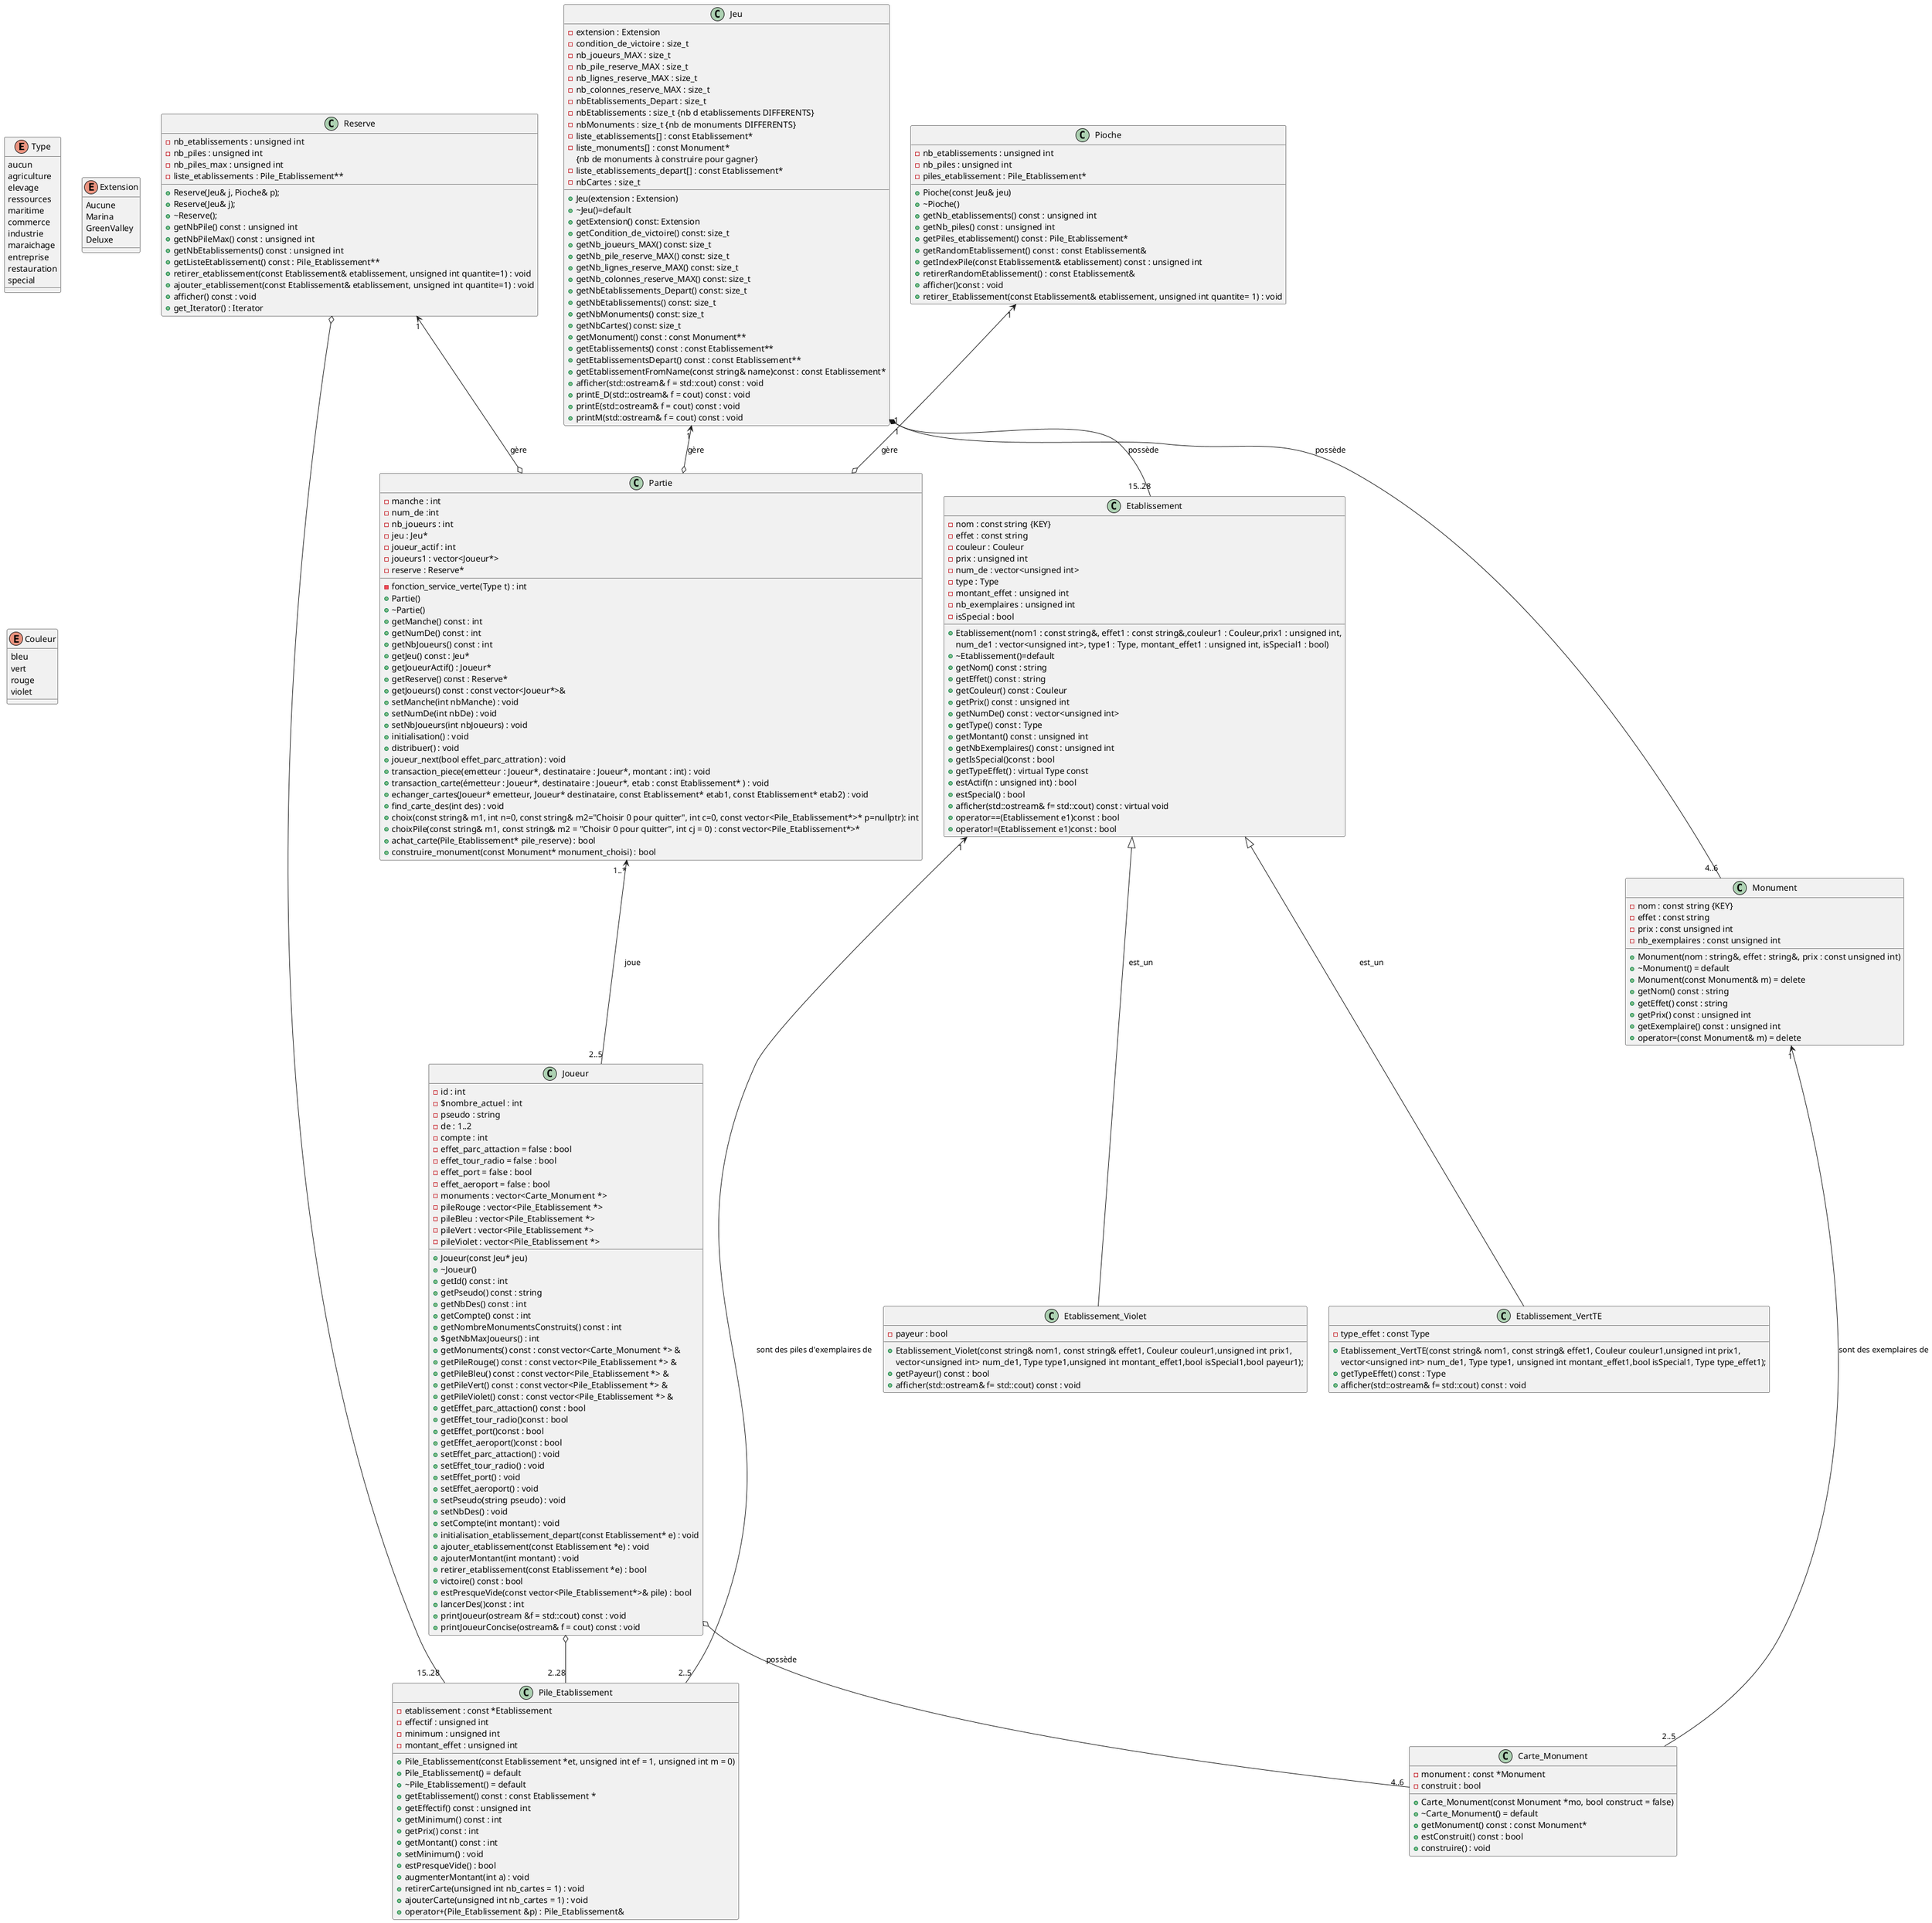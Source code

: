 @startuml


enum Type
enum Extension
enum Couleur
class Partie
class Jeu
class Monument
class Reserve
class Joueur
class Pile_Etablissement
class Pioche
class Etablissement

enum Type{
aucun
agriculture
elevage
ressources
maritime
commerce
industrie
maraichage
entreprise
restauration
special
}
enum Couleur {
bleu
vert
rouge
violet
}
enum Extension {
Aucune
Marina
GreenValley
Deluxe
}


class Jeu{
-extension : Extension
-condition_de_victoire : size_t
-nb_joueurs_MAX : size_t
-nb_pile_reserve_MAX : size_t
-nb_lignes_reserve_MAX : size_t
-nb_colonnes_reserve_MAX : size_t
-nbEtablissements_Depart : size_t
-nbEtablissements : size_t {nb d etablissements DIFFERENTS}
-nbMonuments : size_t {nb de monuments DIFFERENTS}
-liste_etablissements[] : const Etablissement* 
-liste_monuments[] : const Monument* 
{nb de monuments à construire pour gagner}
-liste_etablissements_depart[] : const Etablissement*
-nbCartes : size_t
}
Jeu : +Jeu(extension : Extension)
' Jeu : +Jeu(Extension e = Extension::Aucune, const size_t& cdv = 4, size_t nbj = 4,size_t nbpr = 15, size_t nblr = 3,
' Jeu : size_t nbcr = 5, size_t nbed = 2, size_t nbe = 15, size_t nbm = 4, size_t nbc = 108)
Jeu : + ~Jeu()=default

Jeu : +getExtension() const: Extension
Jeu : +getCondition_de_victoire() const: size_t
Jeu : +getNb_joueurs_MAX() const: size_t
Jeu : +getNb_pile_reserve_MAX() const: size_t
Jeu : +getNb_lignes_reserve_MAX() const: size_t
Jeu : +getNb_colonnes_reserve_MAX() const: size_t
Jeu : +getNbEtablissements_Depart() const: size_t
Jeu : +getNbEtablissements() const: size_t
Jeu : +getNbMonuments() const: size_t
Jeu : +getNbCartes() const: size_t
Jeu : +getMonument() const : const Monument**
Jeu : +getEtablissements() const : const Etablissement**
Jeu : +getEtablissementsDepart() const : const Etablissement** 
Jeu : +getEtablissementFromName(const string& name)const : const Etablissement* 

Jeu : +afficher(std::ostream& f = std::cout) const : void
Jeu : +printE_D(std::ostream& f = cout) const : void
Jeu : +printE(std::ostream& f = cout) const : void
Jeu : +printM(std::ostream& f = cout) const : void

class Etablissement{
 -nom : const string {KEY}
 -effet : const string
 -couleur : Couleur
 -prix : unsigned int
 -num_de : vector<unsigned int>
 -type : Type
 -montant_effet : unsigned int
 -nb_exemplaires : unsigned int
 -isSpecial : bool
}
Etablissement : +Etablissement(nom1 : const string&, effet1 : const string&,couleur1 : Couleur,prix1 : unsigned int,
Etablissement : num_de1 : vector<unsigned int>, type1 : Type, montant_effet1 : unsigned int, isSpecial1 : bool)
Etablissement : + ~Etablissement()=default

Etablissement : +getNom() const : string
Etablissement : +getEffet() const : string
Etablissement : +getCouleur() const : Couleur
Etablissement : +getPrix() const : unsigned int
Etablissement : +getNumDe() const : vector<unsigned int>
Etablissement : +getType() const : Type
Etablissement : +getMontant() const : unsigned int
Etablissement : +getNbExemplaires() const : unsigned int 
Etablissement : +getIsSpecial()const : bool
Etablissement : +getTypeEffet() : virtual Type const

Etablissement : +estActif(n : unsigned int) : bool
Etablissement : +estSpecial() : bool
Etablissement : +afficher(std::ostream& f= std::cout) const : virtual void
Etablissement : +operator==(Etablissement e1)const : bool
Etablissement : +operator!=(Etablissement e1)const : bool

class Etablissement_Violet{
 -payeur : bool
} 
'  TODO : Modifier l'ordre des types
Etablissement_Violet : +Etablissement_Violet(const string& nom1, const string& effet1, Couleur couleur1,unsigned int prix1,
Etablissement_Violet : vector<unsigned int> num_de1, Type type1,unsigned int montant_effet1,bool isSpecial1,bool payeur1);

Etablissement_Violet : +getPayeur() const : bool

Etablissement_Violet : +afficher(std::ostream& f= std::cout) const : void


class Etablissement_VertTE{
  -type_effet : const Type 
}
Etablissement_VertTE : +Etablissement_VertTE(const string& nom1, const string& effet1, Couleur couleur1,unsigned int prix1,    
Etablissement_VertTE : vector<unsigned int> num_de1, Type type1, unsigned int montant_effet1,bool isSpecial1, Type type_effet1);

Etablissement_VertTE : +getTypeEffet() const : Type 

Etablissement_VertTE : +afficher(std::ostream& f= std::cout) const : void

class Carte_Monument {
 -monument : const *Monument
 -construit : bool
}
Carte_Monument : +Carte_Monument(const Monument *mo, bool construct = false)
Carte_Monument : + ~Carte_Monument() = default

Carte_Monument : +getMonument() const : const Monument* 

Carte_Monument : +estConstruit() const : bool
Carte_Monument : +construire() : void


class  Joueur{
 -id : int
 -$nombre_actuel : int
 -pseudo : string
 -de : 1..2
 -compte : int
  -effet_parc_attaction = false : bool
  -effet_tour_radio = false : bool
  -effet_port = false : bool
  -effet_aeroport = false : bool
-monuments : vector<Carte_Monument *> 
-pileRouge : vector<Pile_Etablissement *>
-pileBleu : vector<Pile_Etablissement *>
-pileVert : vector<Pile_Etablissement *>
-pileViolet : vector<Pile_Etablissement *>
}
Joueur : +Joueur(const Jeu* jeu)
Joueur : + ~Joueur()

Joueur : +getId() const : int 
Joueur : +getPseudo() const : string 
Joueur : +getNbDes() const : int
Joueur : +getCompte() const : int
Joueur : +getNombreMonumentsConstruits() const : int
Joueur : +$getNbMaxJoueurs() : int
Joueur : +getMonuments() const : const vector<Carte_Monument *> &
Joueur : +getPileRouge() const : const vector<Pile_Etablissement *> & 
Joueur : +getPileBleu() const : const vector<Pile_Etablissement *> &
Joueur : +getPileVert() const : const vector<Pile_Etablissement *> &
Joueur : +getPileViolet() const : const vector<Pile_Etablissement *> &
Joueur : +getEffet_parc_attaction() const : bool
Joueur : +getEffet_tour_radio()const : bool
Joueur : +getEffet_port()const : bool
Joueur : +getEffet_aeroport()const : bool

Joueur : +setEffet_parc_attaction() : void
Joueur : +setEffet_tour_radio() : void
Joueur : +setEffet_port() : void
Joueur : +setEffet_aeroport() : void

Joueur : +setPseudo(string pseudo) : void
Joueur : +setNbDes() : void
Joueur : +setCompte(int montant) : void

Joueur : +initialisation_etablissement_depart(const Etablissement* e) : void
Joueur : +ajouter_etablissement(const Etablissement *e) : void
Joueur : +ajouterMontant(int montant) : void
Joueur : +retirer_etablissement(const Etablissement *e) : bool
Joueur : +victoire() const : bool
Joueur : +estPresqueVide(const vector<Pile_Etablissement*>& pile) : bool
Joueur : +lancerDes()const : int
Joueur : +printJoueur(ostream &f = std::cout) const : void
Joueur : +printJoueurConcise(ostream& f = cout) const : void
'Joueur : +nombreDePileActive(const vector<Pile_Etablissement*>& pile) : int

class Monument {
 -nom : const string {KEY}
 -effet : const string
 -prix : const unsigned int
 -nb_exemplaires : const unsigned int
}
Monument : +Monument(nom : string&, effet : string&, prix : const unsigned int)
Monument : + ~Monument() = default
Monument : +Monument(const Monument& m) = delete

Monument : +getNom() const : string
Monument : +getEffet() const : string
Monument : +getPrix() const : unsigned int
Monument : +getExemplaire() const : unsigned int

Monument : +operator=(const Monument& m) = delete


class Pile_Etablissement{
 -etablissement : const *Etablissement
 -effectif : unsigned int
  -minimum : unsigned int
  -montant_effet : unsigned int
}
Pile_Etablissement : +Pile_Etablissement(const Etablissement *et, unsigned int ef = 1, unsigned int m = 0)
Pile_Etablissement : +Pile_Etablissement() = default
Pile_Etablissement : + ~Pile_Etablissement() = default

Pile_Etablissement : +getEtablissement() const : const Etablissement * 
Pile_Etablissement : +getEffectif() const : unsigned int 
Pile_Etablissement : +getMinimum() const : int
Pile_Etablissement : +getPrix() const : int
Pile_Etablissement : +getMontant() const : int

Pile_Etablissement : +setMinimum() : void

Pile_Etablissement : +estPresqueVide() : bool 
Pile_Etablissement : +augmenterMontant(int a) : void 
Pile_Etablissement : +retirerCarte(unsigned int nb_cartes = 1) : void
Pile_Etablissement : +ajouterCarte(unsigned int nb_cartes = 1) : void
Pile_Etablissement : +operator+(Pile_Etablissement &p) : Pile_Etablissement& 



class Pioche{
' -etablissements :*Pile_Etablissement[]
  -nb_etablissements : unsigned int 
  -nb_piles : unsigned int 
  -piles_etablissement : Pile_Etablissement* 
}
Pioche : +Pioche(const Jeu& jeu)
Pioche : + ~Pioche()

Pioche : +getNb_etablissements() const : unsigned int 
Pioche : +getNb_piles() const : unsigned int 
Pioche : +getPiles_etablissement() const : Pile_Etablissement*
Pioche : +getRandomEtablissement() const : const Etablissement& 
Pioche : +getIndexPile(const Etablissement& etablissement) const : unsigned int
Pioche : +retirerRandomEtablissement() : const Etablissement& 

Pioche : +afficher()const : void
Pioche : +retirer_Etablissement(const Etablissement& etablissement, unsigned int quantite= 1) : void

class  Reserve{
    -nb_etablissements : unsigned int 
    -nb_piles : unsigned int 
    -nb_piles_max : unsigned int
    -liste_etablissements : Pile_Etablissement** 
}
Reserve : +Reserve(Jeu& j, Pioche& p);
Reserve : +Reserve(Jeu& j);
Reserve : + ~Reserve();

Reserve : +getNbPile() const : unsigned int 
Reserve : +getNbPileMax() const : unsigned int 
Reserve : +getNbEtablissements() const : unsigned int 
Reserve : +getListeEtablissement() const : Pile_Etablissement** 

Reserve : +retirer_etablissement(const Etablissement& etablissement, unsigned int quantite=1) : void 
Reserve : +ajouter_etablissement(const Etablissement& etablissement, unsigned int quantite=1) : void 
Reserve : +afficher() const : void
Reserve : +get_Iterator() : Iterator

class  Partie{
 -manche : int
 -num_de :int
 -nb_joueurs : int
 -jeu : Jeu*
'  -nb_monuments :int
'  -nb_etablissements :int
 -joueur_actif : int
 -joueurs1 : vector<Joueur*>
 -reserve : Reserve*
 -fonction_service_verte(Type t) : int 
}
Partie : + Partie()
Partie : + ~Partie()


Partie : +getManche() const : int
Partie : +getNumDe() const : int
Partie : +getNbJoueurs() const : int
Partie : +getJeu() const : Jeu* 
Partie : +getJoueurActif() : Joueur* 
Partie : +getReserve() const : Reserve* 
Partie : +getJoueurs() const : const vector<Joueur*>& 


Partie : +setManche(int nbManche) : void
Partie : +setNumDe(int nbDe) : void
Partie : +setNbJoueurs(int nbJoueurs) : void


Partie : +initialisation() : void
Partie : +distribuer() : void
Partie : +joueur_next(bool effet_parc_attration) : void
Partie : +transaction_piece(emetteur : Joueur*, destinataire : Joueur*, montant : int) : void
Partie : +transaction_carte(émetteur : Joueur*, destinataire : Joueur*, etab : const Etablissement* ) : void
Partie : +echanger_cartes(Joueur* emetteur, Joueur* destinataire, const Etablissement* etab1, const Etablissement* etab2) : void
Partie : +find_carte_des(int des) : void
Partie : +choix(const string& m1, int n=0, const string& m2="Choisir 0 pour quitter", int c=0, const vector<Pile_Etablissement*>* p=nullptr): int
Partie : +choixPile(const string& m1, const string& m2 = "Choisir 0 pour quitter", int cj = 0) : const vector<Pile_Etablissement*>* 
Partie : +achat_carte(Pile_Etablissement* pile_reserve) : bool
Partie : +construire_monument(const Monument* monument_choisi) : bool


' Partie : +tour_joueur(joueur : Joueur)
' Partie : +regarder_etablissements (joueur : Joueur, couleur : Couleur)
' Partie : +application_regle_standard (couleur : Couleur)
' Partie : +application_regle_speciale (pile_joueur : Pile)
' Partie : +achat_carte (joueur : Joueur, pile_reserve : Pile) : bool
' Partie : +construire_monument(const Monument* monument_choisi) : bool





Etablissement <|-- Etablissement_Violet : "est_un"
Etablissement <|-- Etablissement_VertTE : "est_un"
Jeu "1" <--o Partie:"gère"
Reserve "1" <--o Partie:"gère"
Pioche "1" <--o Partie:"gère"
Partie "1..*" <-- "2..5" Joueur :"joue"
Jeu "1" *-- "4..6" Monument :"possède"
Jeu "1" *-- "15..28" Etablissement :"possède"
Joueur o-- "4..6" Carte_Monument :"possède"
Joueur  o-- "2..28" Pile_Etablissement
Reserve o-- "15..28" Pile_Etablissement
Etablissement  "1"<-- "2..5" Pile_Etablissement : "sont des piles d'exemplaires de"
Monument "1" <-- "2..5" Carte_Monument :"sont des exemplaires de"
@enduml